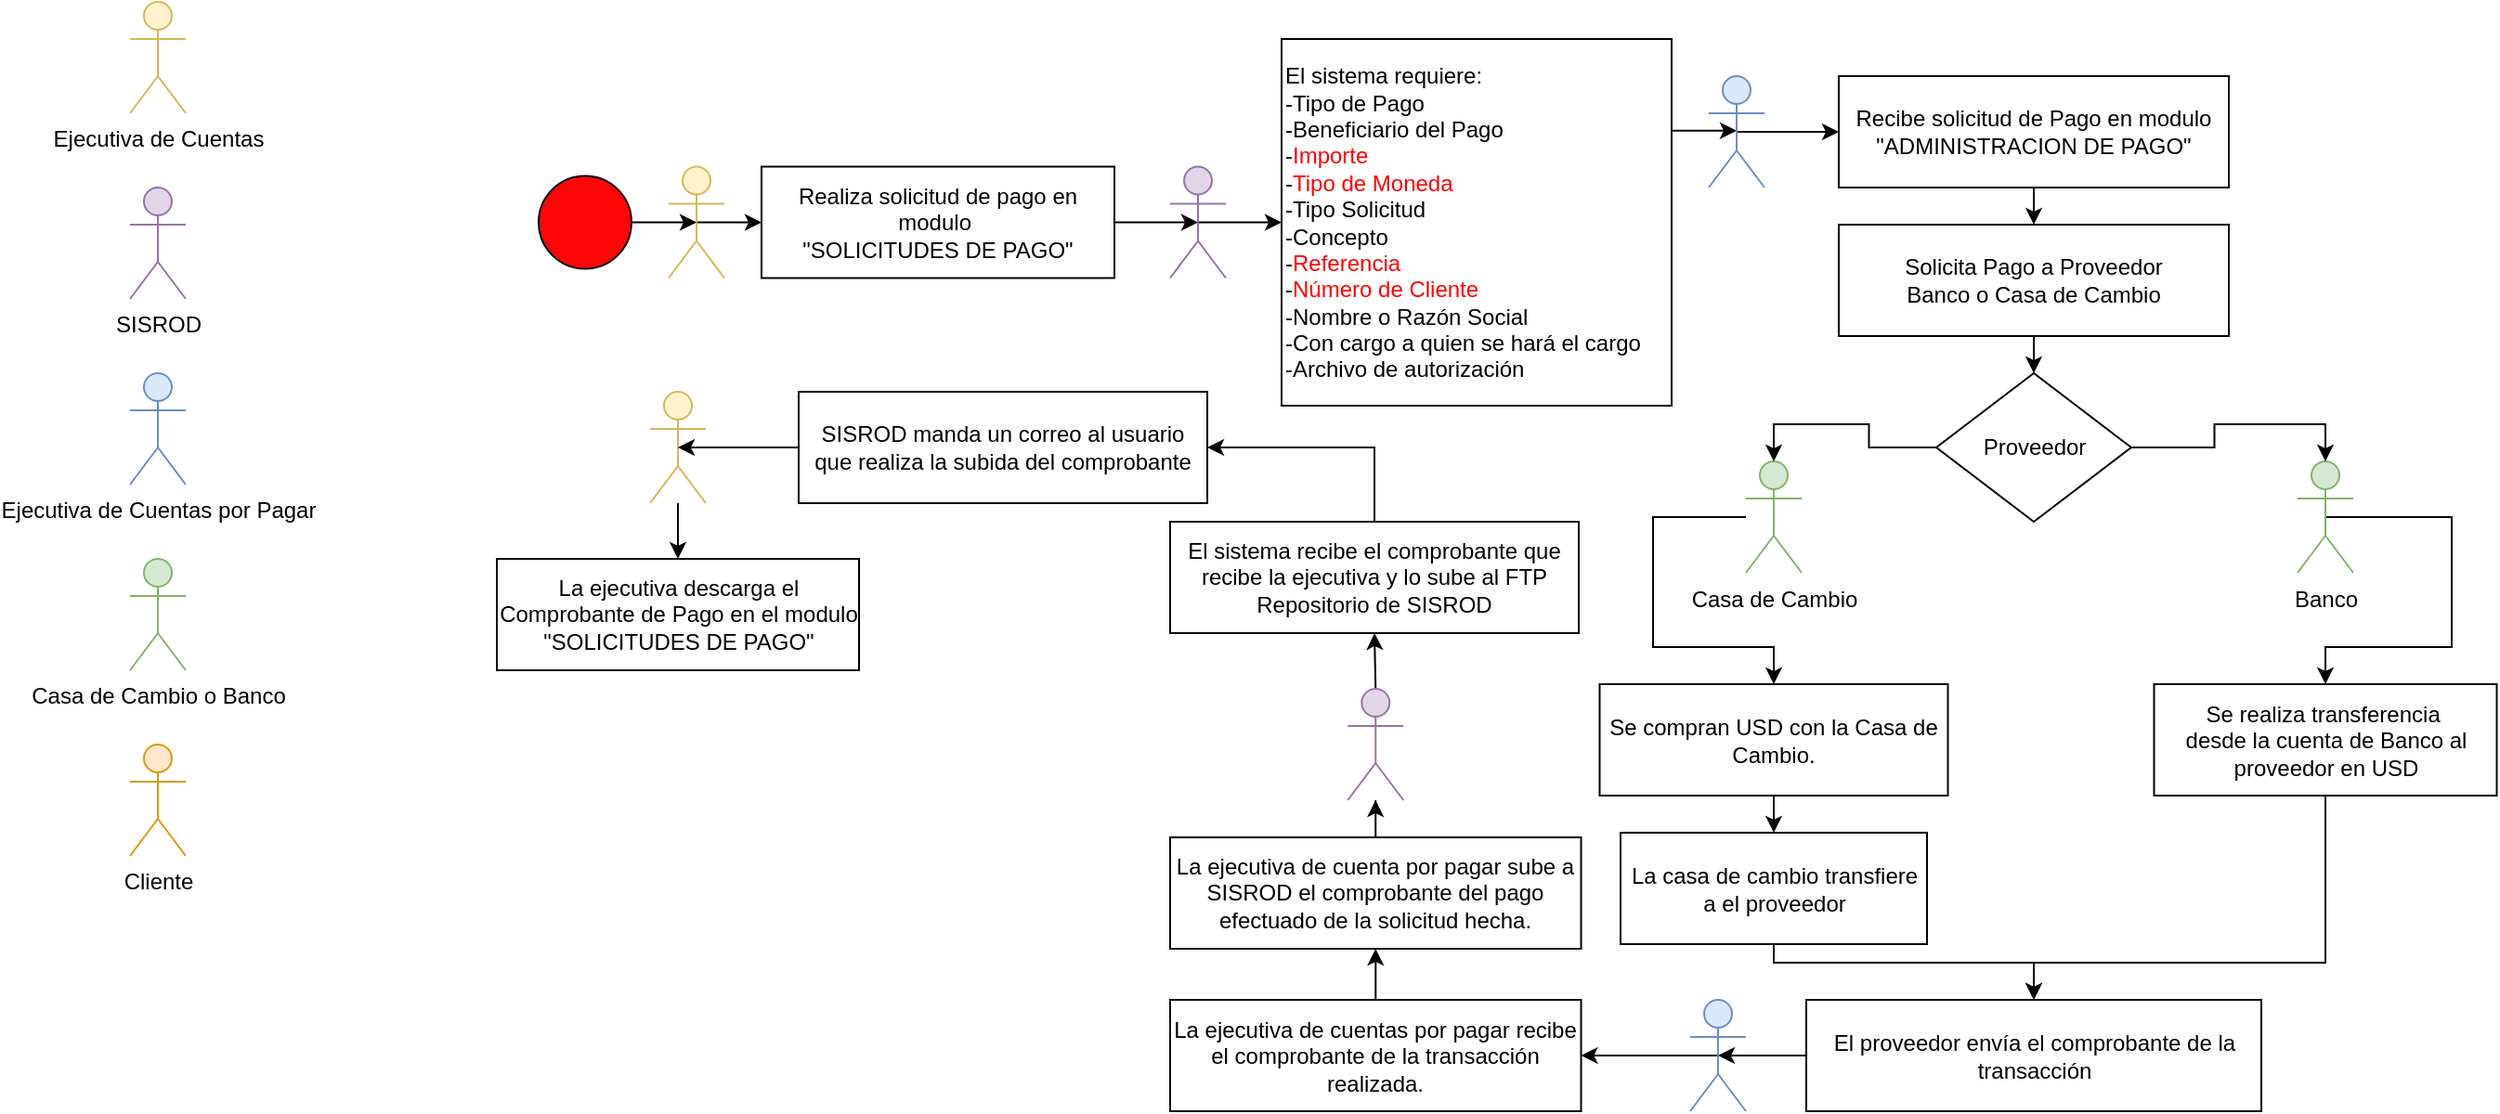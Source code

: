 <mxfile version="28.0.6">
  <diagram name="Página-1" id="fSLntLZWWzskeUeGJDDW">
    <mxGraphModel dx="3437" dy="936" grid="1" gridSize="10" guides="1" tooltips="1" connect="1" arrows="1" fold="1" page="1" pageScale="1" pageWidth="827" pageHeight="1169" math="0" shadow="0">
      <root>
        <mxCell id="0" />
        <mxCell id="1" parent="0" />
        <mxCell id="eKjJmJwSCdcL-WDxgkLK-1" value="" style="ellipse;whiteSpace=wrap;html=1;aspect=fixed;fillColor=#FF0606;" vertex="1" parent="1">
          <mxGeometry x="-1360" y="123.75" width="50" height="50" as="geometry" />
        </mxCell>
        <mxCell id="eKjJmJwSCdcL-WDxgkLK-56" style="edgeStyle=orthogonalEdgeStyle;rounded=0;orthogonalLoop=1;jettySize=auto;html=1;" edge="1" parent="1" source="eKjJmJwSCdcL-WDxgkLK-2" target="eKjJmJwSCdcL-WDxgkLK-54">
          <mxGeometry relative="1" as="geometry" />
        </mxCell>
        <mxCell id="eKjJmJwSCdcL-WDxgkLK-2" value="" style="shape=umlActor;verticalLabelPosition=bottom;verticalAlign=top;html=1;outlineConnect=0;fillColor=#fff2cc;strokeColor=#d6b656;" vertex="1" parent="1">
          <mxGeometry x="-1300" y="240" width="30" height="60" as="geometry" />
        </mxCell>
        <mxCell id="eKjJmJwSCdcL-WDxgkLK-10" style="edgeStyle=orthogonalEdgeStyle;rounded=0;orthogonalLoop=1;jettySize=auto;html=1;exitX=0.5;exitY=0.5;exitDx=0;exitDy=0;exitPerimeter=0;entryX=0;entryY=0.5;entryDx=0;entryDy=0;" edge="1" parent="1" source="eKjJmJwSCdcL-WDxgkLK-3" target="eKjJmJwSCdcL-WDxgkLK-4">
          <mxGeometry relative="1" as="geometry" />
        </mxCell>
        <mxCell id="eKjJmJwSCdcL-WDxgkLK-3" value="" style="shape=umlActor;verticalLabelPosition=bottom;verticalAlign=top;html=1;outlineConnect=0;fillColor=#fff2cc;strokeColor=#d6b656;" vertex="1" parent="1">
          <mxGeometry x="-1290" y="118.75" width="30" height="60" as="geometry" />
        </mxCell>
        <mxCell id="eKjJmJwSCdcL-WDxgkLK-4" value="&lt;div style=&quot;&quot;&gt;Realiza solicitud de pago en modulo&amp;nbsp;&lt;/div&gt;&lt;div style=&quot;&quot;&gt;&quot;SOLICITUDES DE PAGO&quot;&lt;br&gt;&lt;/div&gt;" style="rounded=0;whiteSpace=wrap;html=1;" vertex="1" parent="1">
          <mxGeometry x="-1240" y="118.75" width="190" height="60" as="geometry" />
        </mxCell>
        <mxCell id="eKjJmJwSCdcL-WDxgkLK-5" value="SISROD" style="shape=umlActor;verticalLabelPosition=bottom;verticalAlign=top;html=1;outlineConnect=0;fillColor=#e1d5e7;strokeColor=#9673a6;" vertex="1" parent="1">
          <mxGeometry x="-1580" y="130" width="30" height="60" as="geometry" />
        </mxCell>
        <mxCell id="eKjJmJwSCdcL-WDxgkLK-6" value="Ejecutiva de Cuentas por Pagar" style="shape=umlActor;verticalLabelPosition=bottom;verticalAlign=top;html=1;outlineConnect=0;fillColor=#dae8fc;strokeColor=#6c8ebf;" vertex="1" parent="1">
          <mxGeometry x="-1580" y="230" width="30" height="60" as="geometry" />
        </mxCell>
        <mxCell id="eKjJmJwSCdcL-WDxgkLK-12" style="edgeStyle=orthogonalEdgeStyle;rounded=0;orthogonalLoop=1;jettySize=auto;html=1;exitX=0.5;exitY=0.5;exitDx=0;exitDy=0;exitPerimeter=0;entryX=0;entryY=0.5;entryDx=0;entryDy=0;" edge="1" parent="1" source="eKjJmJwSCdcL-WDxgkLK-7" target="eKjJmJwSCdcL-WDxgkLK-8">
          <mxGeometry relative="1" as="geometry" />
        </mxCell>
        <mxCell id="eKjJmJwSCdcL-WDxgkLK-7" value="" style="shape=umlActor;verticalLabelPosition=bottom;verticalAlign=top;html=1;outlineConnect=0;fillColor=#e1d5e7;strokeColor=#9673a6;" vertex="1" parent="1">
          <mxGeometry x="-1020" y="118.75" width="30" height="60" as="geometry" />
        </mxCell>
        <mxCell id="eKjJmJwSCdcL-WDxgkLK-18" style="edgeStyle=orthogonalEdgeStyle;rounded=0;orthogonalLoop=1;jettySize=auto;html=1;exitX=1;exitY=0.25;exitDx=0;exitDy=0;entryX=0.5;entryY=0.5;entryDx=0;entryDy=0;entryPerimeter=0;" edge="1" parent="1" source="eKjJmJwSCdcL-WDxgkLK-8" target="eKjJmJwSCdcL-WDxgkLK-15">
          <mxGeometry relative="1" as="geometry" />
        </mxCell>
        <mxCell id="eKjJmJwSCdcL-WDxgkLK-8" value="&lt;div style=&quot;&quot;&gt;&lt;span style=&quot;background-color: transparent; color: light-dark(rgb(0, 0, 0), rgb(255, 255, 255));&quot;&gt;El sistema requiere:&lt;/span&gt;&lt;/div&gt;&lt;span style=&quot;background-color: transparent; color: light-dark(rgb(0, 0, 0), rgb(255, 255, 255));&quot;&gt;&lt;div style=&quot;&quot;&gt;&lt;span style=&quot;background-color: transparent; color: light-dark(rgb(0, 0, 0), rgb(255, 255, 255));&quot;&gt;-Tipo de Pago&lt;/span&gt;&lt;/div&gt;&lt;/span&gt;&lt;span style=&quot;background-color: transparent; color: light-dark(rgb(0, 0, 0), rgb(255, 255, 255));&quot;&gt;&lt;div style=&quot;&quot;&gt;&lt;span style=&quot;background-color: transparent; color: light-dark(rgb(0, 0, 0), rgb(255, 255, 255));&quot;&gt;-Beneficiario del Pago&lt;/span&gt;&lt;/div&gt;&lt;/span&gt;&lt;span style=&quot;background-color: transparent; color: light-dark(rgb(0, 0, 0), rgb(255, 255, 255));&quot;&gt;&lt;div style=&quot;&quot;&gt;&lt;span style=&quot;background-color: transparent; color: light-dark(rgb(0, 0, 0), rgb(255, 255, 255));&quot;&gt;-&lt;/span&gt;&lt;font style=&quot;background-color: transparent; color: rgb(255, 0, 0);&quot;&gt;Importe&lt;/font&gt;&lt;/div&gt;&lt;/span&gt;&lt;span style=&quot;background-color: transparent; color: light-dark(rgb(0, 0, 0), rgb(255, 255, 255));&quot;&gt;&lt;div style=&quot;&quot;&gt;&lt;span style=&quot;background-color: transparent; color: light-dark(rgb(0, 0, 0), rgb(255, 255, 255));&quot;&gt;-&lt;/span&gt;&lt;span style=&quot;background-color: transparent; color: light-dark(rgb(0, 0, 0), rgb(255, 255, 255));&quot;&gt;&lt;font style=&quot;color: light-dark(rgb(255, 0, 0), rgb(255, 255, 255));&quot;&gt;Tipo de Moneda&lt;/font&gt;&lt;/span&gt;&lt;/div&gt;&lt;/span&gt;&lt;span style=&quot;color: light-dark(rgb(0, 0, 0), rgb(237, 237, 237)); background-color: transparent;&quot;&gt;&lt;div style=&quot;&quot;&gt;&lt;span style=&quot;background-color: transparent; color: light-dark(rgb(0, 0, 0), rgb(237, 237, 237));&quot;&gt;-Tipo Solicitud&amp;nbsp;&lt;/span&gt;&lt;/div&gt;&lt;/span&gt;&lt;span style=&quot;background-color: transparent; color: light-dark(rgb(0, 0, 0), rgb(255, 255, 255));&quot;&gt;&lt;div style=&quot;&quot;&gt;&lt;span style=&quot;background-color: transparent; color: light-dark(rgb(0, 0, 0), rgb(255, 255, 255));&quot;&gt;-Concepto&lt;/span&gt;&lt;/div&gt;&lt;/span&gt;&lt;span style=&quot;background-color: transparent; color: light-dark(rgb(0, 0, 0), rgb(255, 255, 255));&quot;&gt;&lt;div style=&quot;&quot;&gt;&lt;span style=&quot;background-color: transparent; color: light-dark(rgb(0, 0, 0), rgb(255, 255, 255));&quot;&gt;-&lt;/span&gt;&lt;font style=&quot;background-color: transparent; color: rgb(255, 0, 0);&quot;&gt;Referencia&lt;/font&gt;&lt;/div&gt;&lt;/span&gt;&lt;span style=&quot;background-color: transparent; color: light-dark(rgb(0, 0, 0), rgb(255, 255, 255));&quot;&gt;&lt;div style=&quot;&quot;&gt;&lt;span style=&quot;background-color: transparent; color: light-dark(rgb(0, 0, 0), rgb(255, 255, 255));&quot;&gt;-&lt;/span&gt;&lt;font style=&quot;background-color: transparent; color: light-dark(rgb(255, 0, 0), rgb(237, 237, 237));&quot;&gt;Número de Cliente&lt;/font&gt;&lt;/div&gt;&lt;/span&gt;&lt;span style=&quot;background-color: transparent; color: light-dark(rgb(0, 0, 0), rgb(255, 255, 255));&quot;&gt;&lt;div style=&quot;&quot;&gt;&lt;span style=&quot;background-color: transparent; color: light-dark(rgb(0, 0, 0), rgb(255, 255, 255));&quot;&gt;-&lt;/span&gt;&lt;font style=&quot;background-color: transparent; color: light-dark(rgb(0, 0, 0), rgb(255, 255, 255));&quot;&gt;&lt;font style=&quot;color: light-dark(rgb(0, 0, 0), rgb(237, 237, 237));&quot;&gt;Nombre o Razón Social&lt;/font&gt;&lt;/font&gt;&lt;/div&gt;&lt;/span&gt;&lt;span style=&quot;color: light-dark(rgb(0, 0, 0), rgb(237, 237, 237)); background-color: transparent;&quot;&gt;&lt;div style=&quot;&quot;&gt;&lt;span style=&quot;background-color: transparent; color: light-dark(rgb(0, 0, 0), rgb(237, 237, 237));&quot;&gt;-Con cargo a quien se hará el cargo&lt;/span&gt;&lt;/div&gt;&lt;/span&gt;&lt;div style=&quot;&quot;&gt;-Archivo de autorización&lt;/div&gt;" style="rounded=0;whiteSpace=wrap;html=1;align=left;" vertex="1" parent="1">
          <mxGeometry x="-960" y="50" width="210" height="197.5" as="geometry" />
        </mxCell>
        <mxCell id="eKjJmJwSCdcL-WDxgkLK-9" style="edgeStyle=orthogonalEdgeStyle;rounded=0;orthogonalLoop=1;jettySize=auto;html=1;exitX=1;exitY=0.5;exitDx=0;exitDy=0;entryX=0.5;entryY=0.5;entryDx=0;entryDy=0;entryPerimeter=0;" edge="1" parent="1" source="eKjJmJwSCdcL-WDxgkLK-1" target="eKjJmJwSCdcL-WDxgkLK-3">
          <mxGeometry relative="1" as="geometry" />
        </mxCell>
        <mxCell id="eKjJmJwSCdcL-WDxgkLK-11" style="edgeStyle=orthogonalEdgeStyle;rounded=0;orthogonalLoop=1;jettySize=auto;html=1;exitX=1;exitY=0.5;exitDx=0;exitDy=0;entryX=0.5;entryY=0.5;entryDx=0;entryDy=0;entryPerimeter=0;" edge="1" parent="1" source="eKjJmJwSCdcL-WDxgkLK-4" target="eKjJmJwSCdcL-WDxgkLK-7">
          <mxGeometry relative="1" as="geometry" />
        </mxCell>
        <mxCell id="eKjJmJwSCdcL-WDxgkLK-13" value="Casa de Cambio o Banco" style="shape=umlActor;verticalLabelPosition=bottom;verticalAlign=top;html=1;outlineConnect=0;fillColor=#d5e8d4;strokeColor=#82b366;" vertex="1" parent="1">
          <mxGeometry x="-1580" y="330" width="30" height="60" as="geometry" />
        </mxCell>
        <mxCell id="eKjJmJwSCdcL-WDxgkLK-14" value="Cliente" style="shape=umlActor;verticalLabelPosition=bottom;verticalAlign=top;html=1;outlineConnect=0;fillColor=#ffe6cc;strokeColor=#d79b00;" vertex="1" parent="1">
          <mxGeometry x="-1580" y="430" width="30" height="60" as="geometry" />
        </mxCell>
        <mxCell id="eKjJmJwSCdcL-WDxgkLK-20" style="edgeStyle=orthogonalEdgeStyle;rounded=0;orthogonalLoop=1;jettySize=auto;html=1;exitX=0.5;exitY=0.5;exitDx=0;exitDy=0;exitPerimeter=0;" edge="1" parent="1" source="eKjJmJwSCdcL-WDxgkLK-15" target="eKjJmJwSCdcL-WDxgkLK-19">
          <mxGeometry relative="1" as="geometry" />
        </mxCell>
        <mxCell id="eKjJmJwSCdcL-WDxgkLK-15" value="" style="shape=umlActor;verticalLabelPosition=bottom;verticalAlign=top;html=1;outlineConnect=0;fillColor=#dae8fc;strokeColor=#6c8ebf;" vertex="1" parent="1">
          <mxGeometry x="-730" y="70" width="30" height="60" as="geometry" />
        </mxCell>
        <mxCell id="eKjJmJwSCdcL-WDxgkLK-23" style="edgeStyle=orthogonalEdgeStyle;rounded=0;orthogonalLoop=1;jettySize=auto;html=1;exitX=0.5;exitY=1;exitDx=0;exitDy=0;entryX=0.5;entryY=0;entryDx=0;entryDy=0;" edge="1" parent="1" source="eKjJmJwSCdcL-WDxgkLK-19" target="eKjJmJwSCdcL-WDxgkLK-22">
          <mxGeometry relative="1" as="geometry" />
        </mxCell>
        <mxCell id="eKjJmJwSCdcL-WDxgkLK-19" value="&lt;div&gt;Recibe solicitud de Pago en modulo &quot;ADMINISTRACION DE PAGO&quot;&lt;/div&gt;" style="rounded=0;whiteSpace=wrap;html=1;" vertex="1" parent="1">
          <mxGeometry x="-660" y="70" width="210" height="60" as="geometry" />
        </mxCell>
        <mxCell id="eKjJmJwSCdcL-WDxgkLK-21" value="Proveedor" style="rhombus;whiteSpace=wrap;html=1;" vertex="1" parent="1">
          <mxGeometry x="-607.5" y="230" width="105" height="80" as="geometry" />
        </mxCell>
        <mxCell id="eKjJmJwSCdcL-WDxgkLK-26" style="edgeStyle=orthogonalEdgeStyle;rounded=0;orthogonalLoop=1;jettySize=auto;html=1;exitX=0.5;exitY=1;exitDx=0;exitDy=0;entryX=0.5;entryY=0;entryDx=0;entryDy=0;" edge="1" parent="1" source="eKjJmJwSCdcL-WDxgkLK-22" target="eKjJmJwSCdcL-WDxgkLK-21">
          <mxGeometry relative="1" as="geometry" />
        </mxCell>
        <mxCell id="eKjJmJwSCdcL-WDxgkLK-22" value="Solicita Pago a Proveedor&lt;br&gt;Banco o Casa de Cambio" style="rounded=0;whiteSpace=wrap;html=1;" vertex="1" parent="1">
          <mxGeometry x="-660" y="150" width="210" height="60" as="geometry" />
        </mxCell>
        <mxCell id="eKjJmJwSCdcL-WDxgkLK-35" value="" style="edgeStyle=orthogonalEdgeStyle;rounded=0;orthogonalLoop=1;jettySize=auto;html=1;entryX=0.5;entryY=0;entryDx=0;entryDy=0;" edge="1" parent="1" target="eKjJmJwSCdcL-WDxgkLK-29">
          <mxGeometry relative="1" as="geometry">
            <mxPoint x="-710" y="307.5" as="sourcePoint" />
            <mxPoint x="-690" y="377.5" as="targetPoint" />
            <Array as="points">
              <mxPoint x="-760" y="307.5" />
              <mxPoint x="-760" y="377.5" />
              <mxPoint x="-695" y="377.5" />
            </Array>
          </mxGeometry>
        </mxCell>
        <mxCell id="eKjJmJwSCdcL-WDxgkLK-24" value="Casa de Cambio" style="shape=umlActor;verticalLabelPosition=bottom;verticalAlign=top;html=1;outlineConnect=0;fillColor=#d5e8d4;strokeColor=#82b366;" vertex="1" parent="1">
          <mxGeometry x="-710" y="277.5" width="30" height="60" as="geometry" />
        </mxCell>
        <mxCell id="eKjJmJwSCdcL-WDxgkLK-37" style="edgeStyle=orthogonalEdgeStyle;rounded=0;orthogonalLoop=1;jettySize=auto;html=1;exitX=0.5;exitY=0.5;exitDx=0;exitDy=0;exitPerimeter=0;entryX=0.5;entryY=0;entryDx=0;entryDy=0;" edge="1" parent="1" source="eKjJmJwSCdcL-WDxgkLK-25" target="eKjJmJwSCdcL-WDxgkLK-36">
          <mxGeometry relative="1" as="geometry">
            <Array as="points">
              <mxPoint x="-330" y="307.5" />
              <mxPoint x="-330" y="377.5" />
              <mxPoint x="-398" y="377.5" />
            </Array>
          </mxGeometry>
        </mxCell>
        <mxCell id="eKjJmJwSCdcL-WDxgkLK-25" value="Banco" style="shape=umlActor;verticalLabelPosition=bottom;verticalAlign=top;html=1;outlineConnect=0;fillColor=#d5e8d4;strokeColor=#82b366;" vertex="1" parent="1">
          <mxGeometry x="-413" y="277.5" width="30" height="60" as="geometry" />
        </mxCell>
        <mxCell id="eKjJmJwSCdcL-WDxgkLK-27" style="edgeStyle=orthogonalEdgeStyle;rounded=0;orthogonalLoop=1;jettySize=auto;html=1;exitX=0;exitY=0.5;exitDx=0;exitDy=0;entryX=0.5;entryY=0;entryDx=0;entryDy=0;entryPerimeter=0;" edge="1" parent="1" source="eKjJmJwSCdcL-WDxgkLK-21" target="eKjJmJwSCdcL-WDxgkLK-24">
          <mxGeometry relative="1" as="geometry" />
        </mxCell>
        <mxCell id="eKjJmJwSCdcL-WDxgkLK-28" style="edgeStyle=orthogonalEdgeStyle;rounded=0;orthogonalLoop=1;jettySize=auto;html=1;exitX=1;exitY=0.5;exitDx=0;exitDy=0;entryX=0.5;entryY=0;entryDx=0;entryDy=0;entryPerimeter=0;" edge="1" parent="1" source="eKjJmJwSCdcL-WDxgkLK-21" target="eKjJmJwSCdcL-WDxgkLK-25">
          <mxGeometry relative="1" as="geometry" />
        </mxCell>
        <mxCell id="eKjJmJwSCdcL-WDxgkLK-34" style="edgeStyle=orthogonalEdgeStyle;rounded=0;orthogonalLoop=1;jettySize=auto;html=1;exitX=0.5;exitY=1;exitDx=0;exitDy=0;entryX=0.5;entryY=0;entryDx=0;entryDy=0;" edge="1" parent="1" source="eKjJmJwSCdcL-WDxgkLK-29" target="eKjJmJwSCdcL-WDxgkLK-31">
          <mxGeometry relative="1" as="geometry" />
        </mxCell>
        <mxCell id="eKjJmJwSCdcL-WDxgkLK-29" value="Se compran USD con la Casa de Cambio." style="rounded=0;whiteSpace=wrap;html=1;" vertex="1" parent="1">
          <mxGeometry x="-788.75" y="397.5" width="187.5" height="60" as="geometry" />
        </mxCell>
        <mxCell id="eKjJmJwSCdcL-WDxgkLK-39" style="edgeStyle=orthogonalEdgeStyle;rounded=0;orthogonalLoop=1;jettySize=auto;html=1;exitX=0.5;exitY=1;exitDx=0;exitDy=0;entryX=0.5;entryY=0;entryDx=0;entryDy=0;" edge="1" parent="1" source="eKjJmJwSCdcL-WDxgkLK-31" target="eKjJmJwSCdcL-WDxgkLK-38">
          <mxGeometry relative="1" as="geometry">
            <Array as="points">
              <mxPoint x="-695" y="547.5" />
              <mxPoint x="-555" y="547.5" />
            </Array>
          </mxGeometry>
        </mxCell>
        <mxCell id="eKjJmJwSCdcL-WDxgkLK-31" value="La casa de cambio transfiere a el proveedor" style="rounded=0;whiteSpace=wrap;html=1;" vertex="1" parent="1">
          <mxGeometry x="-777.5" y="477.5" width="165" height="60" as="geometry" />
        </mxCell>
        <mxCell id="eKjJmJwSCdcL-WDxgkLK-40" style="edgeStyle=orthogonalEdgeStyle;rounded=0;orthogonalLoop=1;jettySize=auto;html=1;exitX=0.5;exitY=1;exitDx=0;exitDy=0;entryX=0.5;entryY=0;entryDx=0;entryDy=0;" edge="1" parent="1" target="eKjJmJwSCdcL-WDxgkLK-38">
          <mxGeometry relative="1" as="geometry">
            <mxPoint x="-398" y="427.5" as="sourcePoint" />
            <mxPoint x="-530" y="557.5" as="targetPoint" />
            <Array as="points">
              <mxPoint x="-398" y="547.5" />
              <mxPoint x="-555" y="547.5" />
            </Array>
          </mxGeometry>
        </mxCell>
        <mxCell id="eKjJmJwSCdcL-WDxgkLK-36" value="Se realiza transferencia&amp;nbsp;&lt;div&gt;desde la cuenta de Banco al proveedor en USD&lt;/div&gt;" style="rounded=0;whiteSpace=wrap;html=1;" vertex="1" parent="1">
          <mxGeometry x="-490.25" y="397.5" width="184.5" height="60" as="geometry" />
        </mxCell>
        <mxCell id="eKjJmJwSCdcL-WDxgkLK-38" value="El proveedor envía el comprobante de la transacción" style="rounded=0;whiteSpace=wrap;html=1;" vertex="1" parent="1">
          <mxGeometry x="-677.5" y="567.5" width="245" height="60" as="geometry" />
        </mxCell>
        <mxCell id="eKjJmJwSCdcL-WDxgkLK-44" style="edgeStyle=orthogonalEdgeStyle;rounded=0;orthogonalLoop=1;jettySize=auto;html=1;exitX=0.5;exitY=0.5;exitDx=0;exitDy=0;exitPerimeter=0;entryX=1;entryY=0.5;entryDx=0;entryDy=0;" edge="1" parent="1" source="eKjJmJwSCdcL-WDxgkLK-41" target="eKjJmJwSCdcL-WDxgkLK-43">
          <mxGeometry relative="1" as="geometry" />
        </mxCell>
        <mxCell id="eKjJmJwSCdcL-WDxgkLK-41" value="" style="shape=umlActor;verticalLabelPosition=bottom;verticalAlign=top;html=1;outlineConnect=0;fillColor=#dae8fc;strokeColor=#6c8ebf;" vertex="1" parent="1">
          <mxGeometry x="-740" y="567.5" width="30" height="60" as="geometry" />
        </mxCell>
        <mxCell id="eKjJmJwSCdcL-WDxgkLK-42" style="edgeStyle=orthogonalEdgeStyle;rounded=0;orthogonalLoop=1;jettySize=auto;html=1;exitX=0;exitY=0.5;exitDx=0;exitDy=0;entryX=0.5;entryY=0.5;entryDx=0;entryDy=0;entryPerimeter=0;" edge="1" parent="1" source="eKjJmJwSCdcL-WDxgkLK-38" target="eKjJmJwSCdcL-WDxgkLK-41">
          <mxGeometry relative="1" as="geometry" />
        </mxCell>
        <mxCell id="eKjJmJwSCdcL-WDxgkLK-46" style="edgeStyle=orthogonalEdgeStyle;rounded=0;orthogonalLoop=1;jettySize=auto;html=1;entryX=0.5;entryY=1;entryDx=0;entryDy=0;" edge="1" parent="1" source="eKjJmJwSCdcL-WDxgkLK-43" target="eKjJmJwSCdcL-WDxgkLK-45">
          <mxGeometry relative="1" as="geometry" />
        </mxCell>
        <mxCell id="eKjJmJwSCdcL-WDxgkLK-43" value="La ejecutiva de cuentas por pagar recibe el comprobante de la transacción realizada." style="rounded=0;whiteSpace=wrap;html=1;" vertex="1" parent="1">
          <mxGeometry x="-1020" y="567.5" width="221.25" height="60" as="geometry" />
        </mxCell>
        <mxCell id="eKjJmJwSCdcL-WDxgkLK-48" style="edgeStyle=orthogonalEdgeStyle;rounded=0;orthogonalLoop=1;jettySize=auto;html=1;exitX=0.5;exitY=0;exitDx=0;exitDy=0;" edge="1" parent="1" source="eKjJmJwSCdcL-WDxgkLK-45" target="eKjJmJwSCdcL-WDxgkLK-47">
          <mxGeometry relative="1" as="geometry" />
        </mxCell>
        <mxCell id="eKjJmJwSCdcL-WDxgkLK-45" value="La ejecutiva de cuenta por pagar sube a SISROD el comprobante del pago efectuado de la solicitud hecha." style="rounded=0;whiteSpace=wrap;html=1;" vertex="1" parent="1">
          <mxGeometry x="-1020" y="480" width="221.25" height="60" as="geometry" />
        </mxCell>
        <mxCell id="eKjJmJwSCdcL-WDxgkLK-50" style="edgeStyle=orthogonalEdgeStyle;rounded=0;orthogonalLoop=1;jettySize=auto;html=1;exitX=0.5;exitY=0;exitDx=0;exitDy=0;exitPerimeter=0;entryX=0.5;entryY=1;entryDx=0;entryDy=0;" edge="1" parent="1" source="eKjJmJwSCdcL-WDxgkLK-47" target="eKjJmJwSCdcL-WDxgkLK-49">
          <mxGeometry relative="1" as="geometry" />
        </mxCell>
        <mxCell id="eKjJmJwSCdcL-WDxgkLK-47" value="" style="shape=umlActor;verticalLabelPosition=bottom;verticalAlign=top;html=1;outlineConnect=0;fillColor=#e1d5e7;strokeColor=#9673a6;" vertex="1" parent="1">
          <mxGeometry x="-924.37" y="400" width="30" height="60" as="geometry" />
        </mxCell>
        <mxCell id="eKjJmJwSCdcL-WDxgkLK-52" style="edgeStyle=orthogonalEdgeStyle;rounded=0;orthogonalLoop=1;jettySize=auto;html=1;exitX=0.5;exitY=0;exitDx=0;exitDy=0;entryX=1;entryY=0.5;entryDx=0;entryDy=0;" edge="1" parent="1" source="eKjJmJwSCdcL-WDxgkLK-49" target="eKjJmJwSCdcL-WDxgkLK-51">
          <mxGeometry relative="1" as="geometry" />
        </mxCell>
        <mxCell id="eKjJmJwSCdcL-WDxgkLK-49" value="El sistema recibe el comprobante que recibe la ejecutiva y lo sube al FTP Repositorio de SISROD" style="rounded=0;whiteSpace=wrap;html=1;" vertex="1" parent="1">
          <mxGeometry x="-1020" y="310" width="220" height="60" as="geometry" />
        </mxCell>
        <mxCell id="eKjJmJwSCdcL-WDxgkLK-51" value="SISROD manda un correo al usuario que realiza la subida del comprobante" style="rounded=0;whiteSpace=wrap;html=1;" vertex="1" parent="1">
          <mxGeometry x="-1220" y="240" width="220" height="60" as="geometry" />
        </mxCell>
        <mxCell id="eKjJmJwSCdcL-WDxgkLK-53" style="edgeStyle=orthogonalEdgeStyle;rounded=0;orthogonalLoop=1;jettySize=auto;html=1;exitX=0;exitY=0.5;exitDx=0;exitDy=0;entryX=0.5;entryY=0.5;entryDx=0;entryDy=0;entryPerimeter=0;" edge="1" parent="1" source="eKjJmJwSCdcL-WDxgkLK-51" target="eKjJmJwSCdcL-WDxgkLK-2">
          <mxGeometry relative="1" as="geometry" />
        </mxCell>
        <mxCell id="eKjJmJwSCdcL-WDxgkLK-54" value="La ejecutiva descarga el Comprobante de Pago en el modulo &quot;SOLICITUDES DE PAGO&quot;" style="rounded=0;whiteSpace=wrap;html=1;" vertex="1" parent="1">
          <mxGeometry x="-1382.5" y="330" width="195" height="60" as="geometry" />
        </mxCell>
        <mxCell id="eKjJmJwSCdcL-WDxgkLK-55" value="Ejecutiva de Cuentas" style="shape=umlActor;verticalLabelPosition=bottom;verticalAlign=top;html=1;outlineConnect=0;fillColor=#fff2cc;strokeColor=#d6b656;" vertex="1" parent="1">
          <mxGeometry x="-1580" y="30" width="30" height="60" as="geometry" />
        </mxCell>
      </root>
    </mxGraphModel>
  </diagram>
</mxfile>
